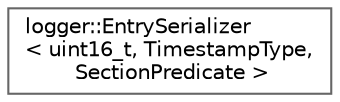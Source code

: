 digraph "Graphical Class Hierarchy"
{
 // LATEX_PDF_SIZE
  bgcolor="transparent";
  edge [fontname=Helvetica,fontsize=10,labelfontname=Helvetica,labelfontsize=10];
  node [fontname=Helvetica,fontsize=10,shape=box,height=0.2,width=0.4];
  rankdir="LR";
  Node0 [id="Node000000",label="logger::EntrySerializer\l\< uint16_t, TimestampType,\l SectionPredicate \>",height=0.2,width=0.4,color="grey40", fillcolor="white", style="filled",URL="$d8/d28/classlogger_1_1EntrySerializer.html",tooltip=" "];
}
